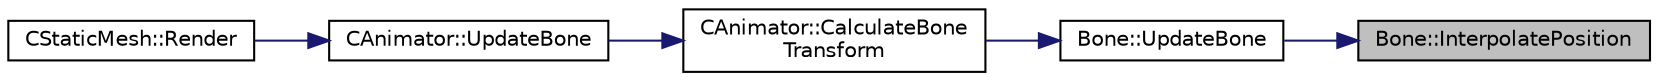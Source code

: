 digraph "Bone::InterpolatePosition"
{
 // LATEX_PDF_SIZE
  edge [fontname="Helvetica",fontsize="10",labelfontname="Helvetica",labelfontsize="10"];
  node [fontname="Helvetica",fontsize="10",shape=record];
  rankdir="RL";
  Node47 [label="Bone::InterpolatePosition",height=0.2,width=0.4,color="black", fillcolor="grey75", style="filled", fontcolor="black",tooltip="Lerp between the the previous position and new position of the bone, to create a fluid translation."];
  Node47 -> Node48 [dir="back",color="midnightblue",fontsize="10",style="solid",fontname="Helvetica"];
  Node48 [label="Bone::UpdateBone",height=0.2,width=0.4,color="black", fillcolor="white", style="filled",URL="$class_bone.html#aaa95e5dfc2b6379b9eab328d0c6d04a1",tooltip="Change the bones position, rotation and scaling based upon the current time of the animation."];
  Node48 -> Node49 [dir="back",color="midnightblue",fontsize="10",style="solid",fontname="Helvetica"];
  Node49 [label="CAnimator::CalculateBone\lTransform",height=0.2,width=0.4,color="black", fillcolor="white", style="filled",URL="$class_c_animator.html#ad803491d7d66ee1b5dd0ead63200721b",tooltip="Calculate the transforms of the bones based upon the bone transformations applied in the animation cl..."];
  Node49 -> Node50 [dir="back",color="midnightblue",fontsize="10",style="solid",fontname="Helvetica"];
  Node50 [label="CAnimator::UpdateBone",height=0.2,width=0.4,color="black", fillcolor="white", style="filled",URL="$class_c_animator.html#a3a822aa796022fe558d070d3b76a0184",tooltip="Update every bone in the animation with its new movements, and then update how that bone is drawn in ..."];
  Node50 -> Node51 [dir="back",color="midnightblue",fontsize="10",style="solid",fontname="Helvetica"];
  Node51 [label="CStaticMesh::Render",height=0.2,width=0.4,color="black", fillcolor="white", style="filled",URL="$class_c_static_mesh.html#a811c339becc8cff2323cfb0af8bf558c",tooltip="displays the mesh's model on the screen"];
}
